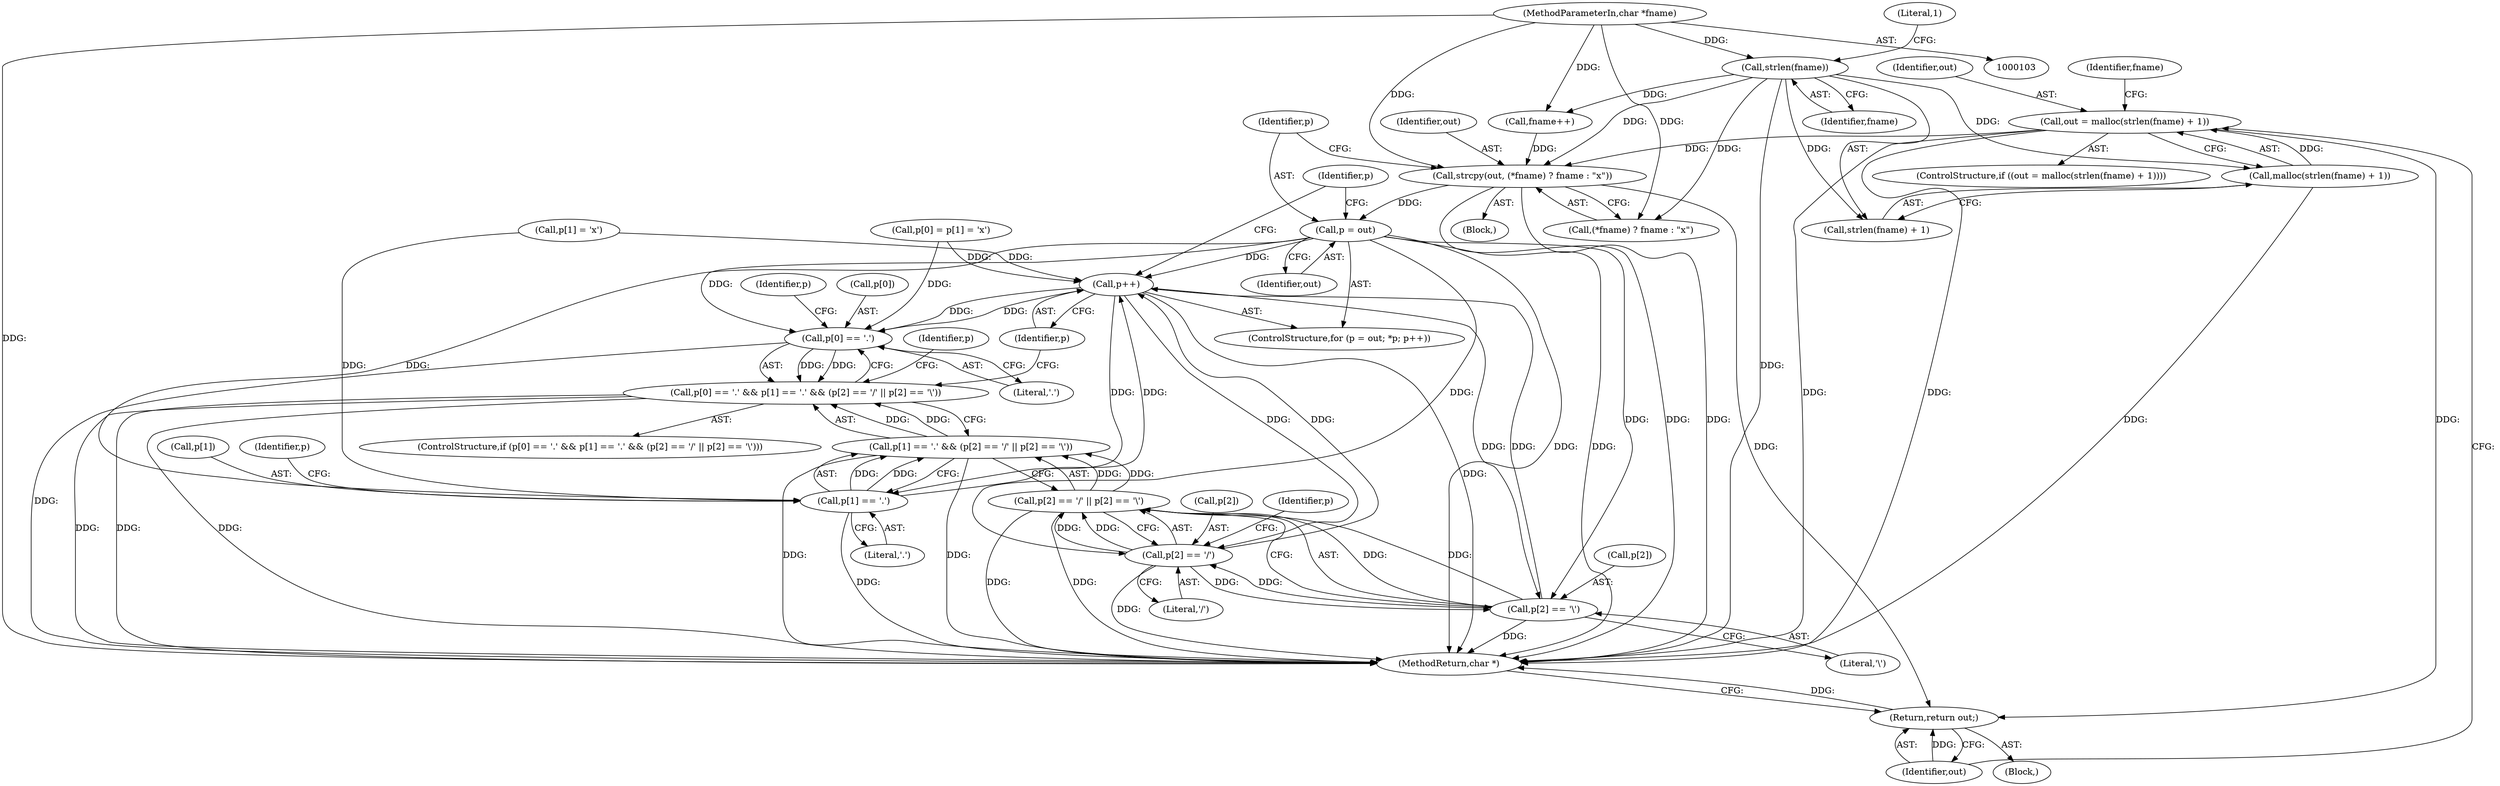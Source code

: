 digraph "0_libmspack_7cadd489698be117c47efcadd742651594429e6d@API" {
"1000109" [label="(Call,out = malloc(strlen(fname) + 1))"];
"1000111" [label="(Call,malloc(strlen(fname) + 1))"];
"1000113" [label="(Call,strlen(fname))"];
"1000104" [label="(MethodParameterIn,char *fname)"];
"1000129" [label="(Call,strcpy(out, (*fname) ? fname : \"x\"))"];
"1000137" [label="(Call,p = out)"];
"1000142" [label="(Call,p++)"];
"1000147" [label="(Call,p[0] == '.')"];
"1000146" [label="(Call,p[0] == '.' && p[1] == '.' && (p[2] == '/' || p[2] == '\\'))"];
"1000153" [label="(Call,p[1] == '.')"];
"1000152" [label="(Call,p[1] == '.' && (p[2] == '/' || p[2] == '\\'))"];
"1000159" [label="(Call,p[2] == '/')"];
"1000158" [label="(Call,p[2] == '/' || p[2] == '\\')"];
"1000164" [label="(Call,p[2] == '\\')"];
"1000179" [label="(Return,return out;)"];
"1000157" [label="(Literal,'.')"];
"1000180" [label="(Identifier,out)"];
"1000112" [label="(Call,strlen(fname) + 1)"];
"1000127" [label="(Call,fname++)"];
"1000170" [label="(Call,p[0] = p[1] = 'x')"];
"1000116" [label="(Block,)"];
"1000136" [label="(ControlStructure,for (p = out; *p; p++))"];
"1000151" [label="(Literal,'.')"];
"1000155" [label="(Identifier,p)"];
"1000121" [label="(Identifier,fname)"];
"1000174" [label="(Call,p[1] = 'x')"];
"1000158" [label="(Call,p[2] == '/' || p[2] == '\\')"];
"1000148" [label="(Call,p[0])"];
"1000129" [label="(Call,strcpy(out, (*fname) ? fname : \"x\"))"];
"1000114" [label="(Identifier,fname)"];
"1000159" [label="(Call,p[2] == '/')"];
"1000138" [label="(Identifier,p)"];
"1000109" [label="(Call,out = malloc(strlen(fname) + 1))"];
"1000142" [label="(Call,p++)"];
"1000105" [label="(Block,)"];
"1000113" [label="(Call,strlen(fname))"];
"1000181" [label="(MethodReturn,char *)"];
"1000110" [label="(Identifier,out)"];
"1000152" [label="(Call,p[1] == '.' && (p[2] == '/' || p[2] == '\\'))"];
"1000115" [label="(Literal,1)"];
"1000137" [label="(Call,p = out)"];
"1000166" [label="(Identifier,p)"];
"1000168" [label="(Literal,'\\')"];
"1000111" [label="(Call,malloc(strlen(fname) + 1))"];
"1000108" [label="(ControlStructure,if ((out = malloc(strlen(fname) + 1))))"];
"1000172" [label="(Identifier,p)"];
"1000146" [label="(Call,p[0] == '.' && p[1] == '.' && (p[2] == '/' || p[2] == '\\'))"];
"1000165" [label="(Call,p[2])"];
"1000104" [label="(MethodParameterIn,char *fname)"];
"1000141" [label="(Identifier,p)"];
"1000164" [label="(Call,p[2] == '\\')"];
"1000161" [label="(Identifier,p)"];
"1000143" [label="(Identifier,p)"];
"1000163" [label="(Literal,'/')"];
"1000139" [label="(Identifier,out)"];
"1000145" [label="(ControlStructure,if (p[0] == '.' && p[1] == '.' && (p[2] == '/' || p[2] == '\\')))"];
"1000179" [label="(Return,return out;)"];
"1000147" [label="(Call,p[0] == '.')"];
"1000160" [label="(Call,p[2])"];
"1000130" [label="(Identifier,out)"];
"1000153" [label="(Call,p[1] == '.')"];
"1000154" [label="(Call,p[1])"];
"1000131" [label="(Call,(*fname) ? fname : \"x\")"];
"1000109" -> "1000108"  [label="AST: "];
"1000109" -> "1000111"  [label="CFG: "];
"1000110" -> "1000109"  [label="AST: "];
"1000111" -> "1000109"  [label="AST: "];
"1000121" -> "1000109"  [label="CFG: "];
"1000180" -> "1000109"  [label="CFG: "];
"1000109" -> "1000181"  [label="DDG: "];
"1000109" -> "1000181"  [label="DDG: "];
"1000111" -> "1000109"  [label="DDG: "];
"1000109" -> "1000129"  [label="DDG: "];
"1000109" -> "1000179"  [label="DDG: "];
"1000111" -> "1000112"  [label="CFG: "];
"1000112" -> "1000111"  [label="AST: "];
"1000111" -> "1000181"  [label="DDG: "];
"1000113" -> "1000111"  [label="DDG: "];
"1000113" -> "1000112"  [label="AST: "];
"1000113" -> "1000114"  [label="CFG: "];
"1000114" -> "1000113"  [label="AST: "];
"1000115" -> "1000113"  [label="CFG: "];
"1000113" -> "1000181"  [label="DDG: "];
"1000113" -> "1000112"  [label="DDG: "];
"1000104" -> "1000113"  [label="DDG: "];
"1000113" -> "1000127"  [label="DDG: "];
"1000113" -> "1000129"  [label="DDG: "];
"1000113" -> "1000131"  [label="DDG: "];
"1000104" -> "1000103"  [label="AST: "];
"1000104" -> "1000181"  [label="DDG: "];
"1000104" -> "1000127"  [label="DDG: "];
"1000104" -> "1000129"  [label="DDG: "];
"1000104" -> "1000131"  [label="DDG: "];
"1000129" -> "1000116"  [label="AST: "];
"1000129" -> "1000131"  [label="CFG: "];
"1000130" -> "1000129"  [label="AST: "];
"1000131" -> "1000129"  [label="AST: "];
"1000138" -> "1000129"  [label="CFG: "];
"1000129" -> "1000181"  [label="DDG: "];
"1000129" -> "1000181"  [label="DDG: "];
"1000127" -> "1000129"  [label="DDG: "];
"1000129" -> "1000137"  [label="DDG: "];
"1000129" -> "1000179"  [label="DDG: "];
"1000137" -> "1000136"  [label="AST: "];
"1000137" -> "1000139"  [label="CFG: "];
"1000138" -> "1000137"  [label="AST: "];
"1000139" -> "1000137"  [label="AST: "];
"1000141" -> "1000137"  [label="CFG: "];
"1000137" -> "1000181"  [label="DDG: "];
"1000137" -> "1000181"  [label="DDG: "];
"1000137" -> "1000142"  [label="DDG: "];
"1000137" -> "1000147"  [label="DDG: "];
"1000137" -> "1000153"  [label="DDG: "];
"1000137" -> "1000159"  [label="DDG: "];
"1000137" -> "1000164"  [label="DDG: "];
"1000142" -> "1000136"  [label="AST: "];
"1000142" -> "1000143"  [label="CFG: "];
"1000143" -> "1000142"  [label="AST: "];
"1000141" -> "1000142"  [label="CFG: "];
"1000142" -> "1000181"  [label="DDG: "];
"1000159" -> "1000142"  [label="DDG: "];
"1000147" -> "1000142"  [label="DDG: "];
"1000153" -> "1000142"  [label="DDG: "];
"1000174" -> "1000142"  [label="DDG: "];
"1000164" -> "1000142"  [label="DDG: "];
"1000170" -> "1000142"  [label="DDG: "];
"1000142" -> "1000147"  [label="DDG: "];
"1000142" -> "1000153"  [label="DDG: "];
"1000142" -> "1000159"  [label="DDG: "];
"1000142" -> "1000164"  [label="DDG: "];
"1000147" -> "1000146"  [label="AST: "];
"1000147" -> "1000151"  [label="CFG: "];
"1000148" -> "1000147"  [label="AST: "];
"1000151" -> "1000147"  [label="AST: "];
"1000155" -> "1000147"  [label="CFG: "];
"1000146" -> "1000147"  [label="CFG: "];
"1000147" -> "1000181"  [label="DDG: "];
"1000147" -> "1000146"  [label="DDG: "];
"1000147" -> "1000146"  [label="DDG: "];
"1000170" -> "1000147"  [label="DDG: "];
"1000146" -> "1000145"  [label="AST: "];
"1000146" -> "1000152"  [label="CFG: "];
"1000152" -> "1000146"  [label="AST: "];
"1000172" -> "1000146"  [label="CFG: "];
"1000143" -> "1000146"  [label="CFG: "];
"1000146" -> "1000181"  [label="DDG: "];
"1000146" -> "1000181"  [label="DDG: "];
"1000146" -> "1000181"  [label="DDG: "];
"1000152" -> "1000146"  [label="DDG: "];
"1000152" -> "1000146"  [label="DDG: "];
"1000153" -> "1000152"  [label="AST: "];
"1000153" -> "1000157"  [label="CFG: "];
"1000154" -> "1000153"  [label="AST: "];
"1000157" -> "1000153"  [label="AST: "];
"1000161" -> "1000153"  [label="CFG: "];
"1000152" -> "1000153"  [label="CFG: "];
"1000153" -> "1000181"  [label="DDG: "];
"1000153" -> "1000152"  [label="DDG: "];
"1000153" -> "1000152"  [label="DDG: "];
"1000174" -> "1000153"  [label="DDG: "];
"1000152" -> "1000158"  [label="CFG: "];
"1000158" -> "1000152"  [label="AST: "];
"1000152" -> "1000181"  [label="DDG: "];
"1000152" -> "1000181"  [label="DDG: "];
"1000158" -> "1000152"  [label="DDG: "];
"1000158" -> "1000152"  [label="DDG: "];
"1000159" -> "1000158"  [label="AST: "];
"1000159" -> "1000163"  [label="CFG: "];
"1000160" -> "1000159"  [label="AST: "];
"1000163" -> "1000159"  [label="AST: "];
"1000166" -> "1000159"  [label="CFG: "];
"1000158" -> "1000159"  [label="CFG: "];
"1000159" -> "1000181"  [label="DDG: "];
"1000159" -> "1000158"  [label="DDG: "];
"1000159" -> "1000158"  [label="DDG: "];
"1000164" -> "1000159"  [label="DDG: "];
"1000159" -> "1000164"  [label="DDG: "];
"1000158" -> "1000164"  [label="CFG: "];
"1000164" -> "1000158"  [label="AST: "];
"1000158" -> "1000181"  [label="DDG: "];
"1000158" -> "1000181"  [label="DDG: "];
"1000164" -> "1000158"  [label="DDG: "];
"1000164" -> "1000158"  [label="DDG: "];
"1000164" -> "1000168"  [label="CFG: "];
"1000165" -> "1000164"  [label="AST: "];
"1000168" -> "1000164"  [label="AST: "];
"1000164" -> "1000181"  [label="DDG: "];
"1000179" -> "1000105"  [label="AST: "];
"1000179" -> "1000180"  [label="CFG: "];
"1000180" -> "1000179"  [label="AST: "];
"1000181" -> "1000179"  [label="CFG: "];
"1000179" -> "1000181"  [label="DDG: "];
"1000180" -> "1000179"  [label="DDG: "];
}
